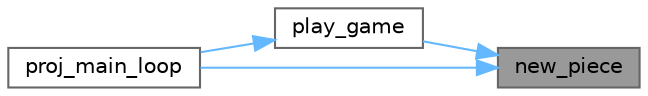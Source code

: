 digraph "new_piece"
{
 // LATEX_PDF_SIZE
  bgcolor="transparent";
  edge [fontname=Helvetica,fontsize=10,labelfontname=Helvetica,labelfontsize=10];
  node [fontname=Helvetica,fontsize=10,shape=box,height=0.2,width=0.4];
  rankdir="RL";
  Node1 [label="new_piece",height=0.2,width=0.4,color="gray40", fillcolor="grey60", style="filled", fontcolor="black",tooltip="Function that creates a new game piece."];
  Node1 -> Node2 [dir="back",color="steelblue1",style="solid"];
  Node2 [label="play_game",height=0.2,width=0.4,color="grey40", fillcolor="white", style="filled",URL="$game_8c.html#ae5c5488476ad939ec12809dfd4941fa9",tooltip="Plays the game with the given piece."];
  Node2 -> Node3 [dir="back",color="steelblue1",style="solid"];
  Node3 [label="proj_main_loop",height=0.2,width=0.4,color="grey40", fillcolor="white", style="filled",URL="$proj_8c.html#a2a16f651eccbd248e1ad3b3b924b143b",tooltip=" "];
  Node1 -> Node3 [dir="back",color="steelblue1",style="solid"];
}
